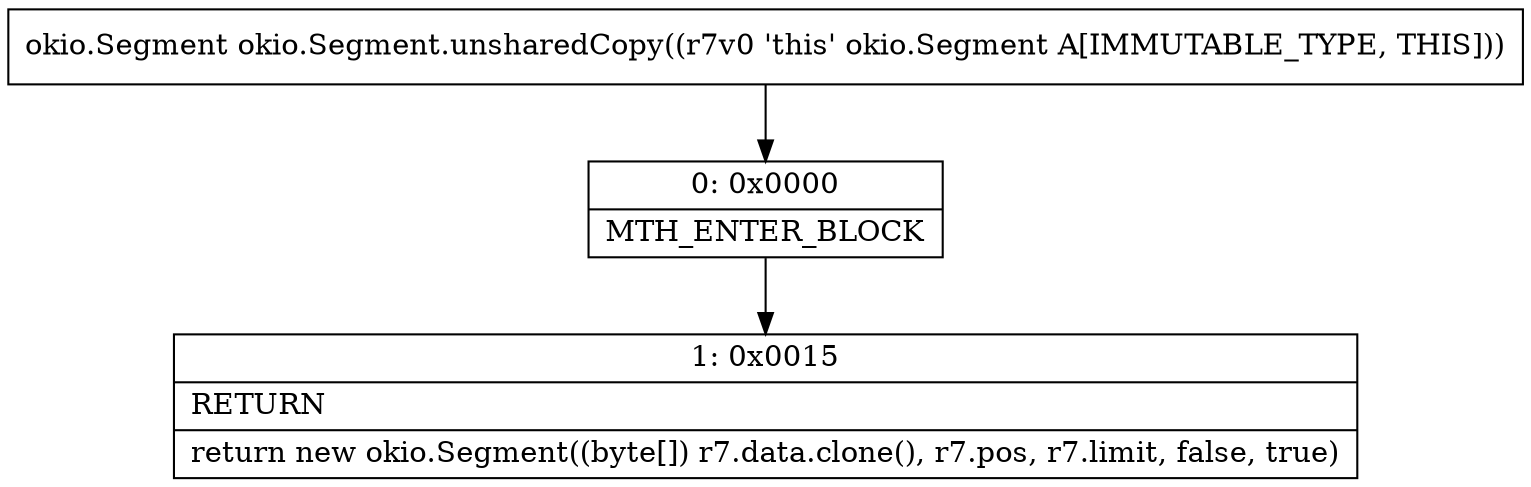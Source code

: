 digraph "CFG forokio.Segment.unsharedCopy()Lokio\/Segment;" {
Node_0 [shape=record,label="{0\:\ 0x0000|MTH_ENTER_BLOCK\l}"];
Node_1 [shape=record,label="{1\:\ 0x0015|RETURN\l|return new okio.Segment((byte[]) r7.data.clone(), r7.pos, r7.limit, false, true)\l}"];
MethodNode[shape=record,label="{okio.Segment okio.Segment.unsharedCopy((r7v0 'this' okio.Segment A[IMMUTABLE_TYPE, THIS])) }"];
MethodNode -> Node_0;
Node_0 -> Node_1;
}

